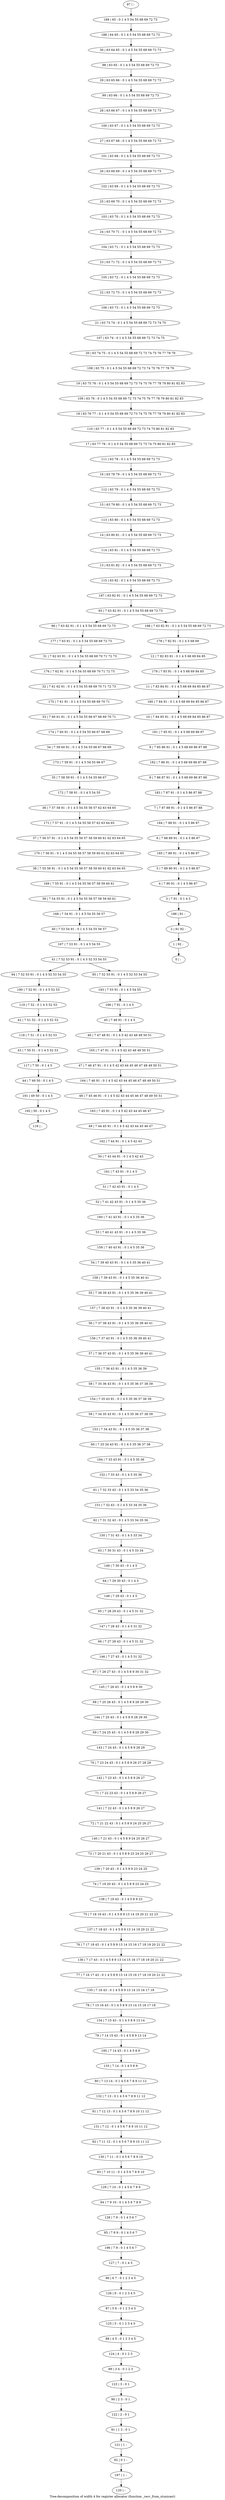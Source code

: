 digraph G {
graph [label="Tree-decomposition of width 4 for register allocator (function _recv_from_stunicast)"]
0[label="0 | : "];
1[label="1 | 92 : "];
2[label="2 | 91 92 : "];
3[label="3 | 7 91 : 0 1 4 5 "];
4[label="4 | 7 90 91 : 0 1 4 5 86 87 "];
5[label="5 | 7 89 90 91 : 0 1 4 5 86 87 "];
6[label="6 | 7 88 89 91 : 0 1 4 5 86 87 "];
7[label="7 | 7 87 88 91 : 0 1 4 5 86 87 88 "];
8[label="8 | 7 86 87 91 : 0 1 4 5 68 69 86 87 88 "];
9[label="9 | 7 85 86 91 : 0 1 4 5 68 69 86 87 88 "];
10[label="10 | 7 84 85 91 : 0 1 4 5 68 69 84 85 86 87 "];
11[label="11 | 7 83 84 91 : 0 1 4 5 68 69 84 85 86 87 "];
12[label="12 | 7 82 83 91 : 0 1 4 5 68 69 84 85 "];
13[label="13 | 63 81 82 : 0 1 4 5 54 55 68 69 72 73 "];
14[label="14 | 63 80 81 : 0 1 4 5 54 55 68 69 72 73 "];
15[label="15 | 63 79 80 : 0 1 4 5 54 55 68 69 72 73 "];
16[label="16 | 63 78 79 : 0 1 4 5 54 55 68 69 72 73 "];
17[label="17 | 63 77 78 : 0 1 4 5 54 55 68 69 72 73 74 75 80 81 82 83 "];
18[label="18 | 63 76 77 : 0 1 4 5 54 55 68 69 72 73 74 75 76 77 78 79 80 81 82 83 "];
19[label="19 | 63 75 76 : 0 1 4 5 54 55 68 69 72 73 74 75 76 77 78 79 80 81 82 83 "];
20[label="20 | 63 74 75 : 0 1 4 5 54 55 68 69 72 73 74 75 76 77 78 79 "];
21[label="21 | 63 73 74 : 0 1 4 5 54 55 68 69 72 73 74 75 "];
22[label="22 | 63 72 73 : 0 1 4 5 54 55 68 69 72 73 "];
23[label="23 | 63 71 72 : 0 1 4 5 54 55 68 69 72 73 "];
24[label="24 | 63 70 71 : 0 1 4 5 54 55 68 69 72 73 "];
25[label="25 | 63 69 70 : 0 1 4 5 54 55 68 69 72 73 "];
26[label="26 | 63 68 69 : 0 1 4 5 54 55 68 69 72 73 "];
27[label="27 | 63 67 68 : 0 1 4 5 54 55 68 69 72 73 "];
28[label="28 | 63 66 67 : 0 1 4 5 54 55 68 69 72 73 "];
29[label="29 | 63 65 66 : 0 1 4 5 54 55 68 69 72 73 "];
30[label="30 | 63 64 65 : 0 1 4 5 54 55 68 69 72 73 "];
31[label="31 | 7 62 63 91 : 0 1 4 5 54 55 68 69 70 71 72 73 "];
32[label="32 | 7 61 62 91 : 0 1 4 5 54 55 68 69 70 71 72 73 "];
33[label="33 | 7 60 61 91 : 0 1 4 5 54 55 66 67 68 69 70 71 "];
34[label="34 | 7 59 60 91 : 0 1 4 5 54 55 66 67 68 69 "];
35[label="35 | 7 58 59 91 : 0 1 4 5 54 55 66 67 "];
36[label="36 | 7 57 58 91 : 0 1 4 5 54 55 56 57 62 63 64 65 "];
37[label="37 | 7 56 57 91 : 0 1 4 5 54 55 56 57 58 59 60 61 62 63 64 65 "];
38[label="38 | 7 55 56 91 : 0 1 4 5 54 55 56 57 58 59 60 61 62 63 64 65 "];
39[label="39 | 7 54 55 91 : 0 1 4 5 54 55 56 57 58 59 60 61 "];
40[label="40 | 7 53 54 91 : 0 1 4 5 54 55 56 57 "];
41[label="41 | 7 52 53 91 : 0 1 4 5 52 53 54 55 "];
42[label="42 | 7 51 52 : 0 1 4 5 52 53 "];
43[label="43 | 7 50 51 : 0 1 4 5 52 53 "];
44[label="44 | 7 49 50 : 0 1 4 5 "];
45[label="45 | 7 48 91 : 0 1 4 5 "];
46[label="46 | 7 47 48 91 : 0 1 4 5 42 43 48 49 50 51 "];
47[label="47 | 7 46 47 91 : 0 1 4 5 42 43 44 45 46 47 48 49 50 51 "];
48[label="48 | 7 45 46 91 : 0 1 4 5 42 43 44 45 46 47 48 49 50 51 "];
49[label="49 | 7 44 45 91 : 0 1 4 5 42 43 44 45 46 47 "];
50[label="50 | 7 43 44 91 : 0 1 4 5 42 43 "];
51[label="51 | 7 42 43 91 : 0 1 4 5 "];
52[label="52 | 7 41 42 43 91 : 0 1 4 5 35 36 "];
53[label="53 | 7 40 41 43 91 : 0 1 4 5 35 36 "];
54[label="54 | 7 39 40 43 91 : 0 1 4 5 35 36 40 41 "];
55[label="55 | 7 38 39 43 91 : 0 1 4 5 35 36 39 40 41 "];
56[label="56 | 7 37 38 43 91 : 0 1 4 5 35 36 39 40 41 "];
57[label="57 | 7 36 37 43 91 : 0 1 4 5 35 36 39 40 41 "];
58[label="58 | 7 35 36 43 91 : 0 1 4 5 35 36 37 38 39 "];
59[label="59 | 7 34 35 43 91 : 0 1 4 5 35 36 37 38 39 "];
60[label="60 | 7 33 34 43 91 : 0 1 4 5 35 36 37 38 "];
61[label="61 | 7 32 33 43 : 0 1 4 5 33 34 35 36 "];
62[label="62 | 7 31 32 43 : 0 1 4 5 33 34 35 36 "];
63[label="63 | 7 30 31 43 : 0 1 4 5 33 34 "];
64[label="64 | 7 29 30 43 : 0 1 4 5 "];
65[label="65 | 7 28 29 43 : 0 1 4 5 31 32 "];
66[label="66 | 7 27 28 43 : 0 1 4 5 31 32 "];
67[label="67 | 7 26 27 43 : 0 1 4 5 8 9 30 31 32 "];
68[label="68 | 7 25 26 43 : 0 1 4 5 8 9 28 29 30 "];
69[label="69 | 7 24 25 43 : 0 1 4 5 8 9 28 29 30 "];
70[label="70 | 7 23 24 43 : 0 1 4 5 8 9 26 27 28 29 "];
71[label="71 | 7 22 23 43 : 0 1 4 5 8 9 26 27 "];
72[label="72 | 7 21 22 43 : 0 1 4 5 8 9 24 25 26 27 "];
73[label="73 | 7 20 21 43 : 0 1 4 5 8 9 23 24 25 26 27 "];
74[label="74 | 7 19 20 43 : 0 1 4 5 8 9 23 24 25 "];
75[label="75 | 7 18 19 43 : 0 1 4 5 8 9 13 14 19 20 21 22 23 "];
76[label="76 | 7 17 18 43 : 0 1 4 5 8 9 13 14 15 16 17 18 19 20 21 22 "];
77[label="77 | 7 16 17 43 : 0 1 4 5 8 9 13 14 15 16 17 18 19 20 21 22 "];
78[label="78 | 7 15 16 43 : 0 1 4 5 8 9 13 14 15 16 17 18 "];
79[label="79 | 7 14 15 43 : 0 1 4 5 8 9 13 14 "];
80[label="80 | 7 13 14 : 0 1 4 5 6 7 8 9 11 12 "];
81[label="81 | 7 12 13 : 0 1 4 5 6 7 8 9 10 11 12 "];
82[label="82 | 7 11 12 : 0 1 4 5 6 7 8 9 10 11 12 "];
83[label="83 | 7 10 11 : 0 1 4 5 6 7 8 9 10 "];
84[label="84 | 7 9 10 : 0 1 4 5 6 7 8 9 "];
85[label="85 | 7 8 9 : 0 1 4 5 6 7 "];
86[label="86 | 6 7 : 0 1 2 3 4 5 "];
87[label="87 | 5 6 : 0 1 2 3 4 5 "];
88[label="88 | 4 5 : 0 1 2 3 4 5 "];
89[label="89 | 3 4 : 0 1 2 3 "];
90[label="90 | 2 3 : 0 1 "];
91[label="91 | 1 2 : 0 1 "];
92[label="92 | 0 1 : "];
93[label="93 | 7 63 82 91 : 0 1 4 5 54 55 68 69 72 73 "];
94[label="94 | 7 52 53 91 : 0 1 4 5 52 53 54 55 "];
95[label="95 | 7 52 53 91 : 0 1 4 5 52 53 54 55 "];
96[label="96 | 7 63 82 91 : 0 1 4 5 54 55 68 69 72 73 "];
97[label="97 | : "];
98[label="98 | 63 65 : 0 1 4 5 54 55 68 69 72 73 "];
99[label="99 | 63 66 : 0 1 4 5 54 55 68 69 72 73 "];
100[label="100 | 63 67 : 0 1 4 5 54 55 68 69 72 73 "];
101[label="101 | 63 68 : 0 1 4 5 54 55 68 69 72 73 "];
102[label="102 | 63 69 : 0 1 4 5 54 55 68 69 72 73 "];
103[label="103 | 63 70 : 0 1 4 5 54 55 68 69 72 73 "];
104[label="104 | 63 71 : 0 1 4 5 54 55 68 69 72 73 "];
105[label="105 | 63 72 : 0 1 4 5 54 55 68 69 72 73 "];
106[label="106 | 63 73 : 0 1 4 5 54 55 68 69 72 73 "];
107[label="107 | 63 74 : 0 1 4 5 54 55 68 69 72 73 74 75 "];
108[label="108 | 63 75 : 0 1 4 5 54 55 68 69 72 73 74 75 76 77 78 79 "];
109[label="109 | 63 76 : 0 1 4 5 54 55 68 69 72 73 74 75 76 77 78 79 80 81 82 83 "];
110[label="110 | 63 77 : 0 1 4 5 54 55 68 69 72 73 74 75 80 81 82 83 "];
111[label="111 | 63 78 : 0 1 4 5 54 55 68 69 72 73 "];
112[label="112 | 63 79 : 0 1 4 5 54 55 68 69 72 73 "];
113[label="113 | 63 80 : 0 1 4 5 54 55 68 69 72 73 "];
114[label="114 | 63 81 : 0 1 4 5 54 55 68 69 72 73 "];
115[label="115 | 63 82 : 0 1 4 5 54 55 68 69 72 73 "];
116[label="116 | : "];
117[label="117 | 7 50 : 0 1 4 5 "];
118[label="118 | 7 51 : 0 1 4 5 52 53 "];
119[label="119 | 7 52 : 0 1 4 5 52 53 "];
120[label="120 | : "];
121[label="121 | 1 : "];
122[label="122 | 2 : 0 1 "];
123[label="123 | 3 : 0 1 "];
124[label="124 | 4 : 0 1 2 3 "];
125[label="125 | 5 : 0 1 2 3 4 5 "];
126[label="126 | 6 : 0 1 2 3 4 5 "];
127[label="127 | 7 : 0 1 4 5 "];
128[label="128 | 7 9 : 0 1 4 5 6 7 "];
129[label="129 | 7 10 : 0 1 4 5 6 7 8 9 "];
130[label="130 | 7 11 : 0 1 4 5 6 7 8 9 10 "];
131[label="131 | 7 12 : 0 1 4 5 6 7 8 9 10 11 12 "];
132[label="132 | 7 13 : 0 1 4 5 6 7 8 9 11 12 "];
133[label="133 | 7 14 : 0 1 4 5 8 9 "];
134[label="134 | 7 15 43 : 0 1 4 5 8 9 13 14 "];
135[label="135 | 7 16 43 : 0 1 4 5 8 9 13 14 15 16 17 18 "];
136[label="136 | 7 17 43 : 0 1 4 5 8 9 13 14 15 16 17 18 19 20 21 22 "];
137[label="137 | 7 18 43 : 0 1 4 5 8 9 13 14 19 20 21 22 "];
138[label="138 | 7 19 43 : 0 1 4 5 8 9 23 "];
139[label="139 | 7 20 43 : 0 1 4 5 8 9 23 24 25 "];
140[label="140 | 7 21 43 : 0 1 4 5 8 9 24 25 26 27 "];
141[label="141 | 7 22 43 : 0 1 4 5 8 9 26 27 "];
142[label="142 | 7 23 43 : 0 1 4 5 8 9 26 27 "];
143[label="143 | 7 24 43 : 0 1 4 5 8 9 28 29 "];
144[label="144 | 7 25 43 : 0 1 4 5 8 9 28 29 30 "];
145[label="145 | 7 26 43 : 0 1 4 5 8 9 30 "];
146[label="146 | 7 27 43 : 0 1 4 5 31 32 "];
147[label="147 | 7 28 43 : 0 1 4 5 31 32 "];
148[label="148 | 7 29 43 : 0 1 4 5 "];
149[label="149 | 7 30 43 : 0 1 4 5 "];
150[label="150 | 7 31 43 : 0 1 4 5 33 34 "];
151[label="151 | 7 32 43 : 0 1 4 5 33 34 35 36 "];
152[label="152 | 7 33 43 : 0 1 4 5 35 36 "];
153[label="153 | 7 34 43 91 : 0 1 4 5 35 36 37 38 "];
154[label="154 | 7 35 43 91 : 0 1 4 5 35 36 37 38 39 "];
155[label="155 | 7 36 43 91 : 0 1 4 5 35 36 39 "];
156[label="156 | 7 37 43 91 : 0 1 4 5 35 36 39 40 41 "];
157[label="157 | 7 38 43 91 : 0 1 4 5 35 36 39 40 41 "];
158[label="158 | 7 39 43 91 : 0 1 4 5 35 36 40 41 "];
159[label="159 | 7 40 43 91 : 0 1 4 5 35 36 "];
160[label="160 | 7 41 43 91 : 0 1 4 5 35 36 "];
161[label="161 | 7 43 91 : 0 1 4 5 "];
162[label="162 | 7 44 91 : 0 1 4 5 42 43 "];
163[label="163 | 7 45 91 : 0 1 4 5 42 43 44 45 46 47 "];
164[label="164 | 7 46 91 : 0 1 4 5 42 43 44 45 46 47 48 49 50 51 "];
165[label="165 | 7 47 91 : 0 1 4 5 42 43 48 49 50 51 "];
166[label="166 | 7 91 : 0 1 4 5 "];
167[label="167 | 7 53 91 : 0 1 4 5 54 55 "];
168[label="168 | 7 54 91 : 0 1 4 5 54 55 56 57 "];
169[label="169 | 7 55 91 : 0 1 4 5 54 55 56 57 58 59 60 61 "];
170[label="170 | 7 56 91 : 0 1 4 5 54 55 56 57 58 59 60 61 62 63 64 65 "];
171[label="171 | 7 57 91 : 0 1 4 5 54 55 56 57 62 63 64 65 "];
172[label="172 | 7 58 91 : 0 1 4 5 54 55 "];
173[label="173 | 7 59 91 : 0 1 4 5 54 55 66 67 "];
174[label="174 | 7 60 91 : 0 1 4 5 54 55 66 67 68 69 "];
175[label="175 | 7 61 91 : 0 1 4 5 54 55 68 69 70 71 "];
176[label="176 | 7 62 91 : 0 1 4 5 54 55 68 69 70 71 72 73 "];
177[label="177 | 7 63 91 : 0 1 4 5 54 55 68 69 72 73 "];
178[label="178 | 7 82 91 : 0 1 4 5 68 69 "];
179[label="179 | 7 83 91 : 0 1 4 5 68 69 84 85 "];
180[label="180 | 7 84 91 : 0 1 4 5 68 69 84 85 86 87 "];
181[label="181 | 7 85 91 : 0 1 4 5 68 69 86 87 "];
182[label="182 | 7 86 91 : 0 1 4 5 68 69 86 87 88 "];
183[label="183 | 7 87 91 : 0 1 4 5 86 87 88 "];
184[label="184 | 7 88 91 : 0 1 4 5 86 87 "];
185[label="185 | 7 89 91 : 0 1 4 5 86 87 "];
186[label="186 | 91 : "];
187[label="187 | 63 82 91 : 0 1 4 5 54 55 68 69 72 73 "];
188[label="188 | 64 65 : 0 1 4 5 54 55 68 69 72 73 "];
189[label="189 | 65 : 0 1 4 5 54 55 68 69 72 73 "];
190[label="190 | 7 52 91 : 0 1 4 5 52 53 "];
191[label="191 | 49 50 : 0 1 4 5 "];
192[label="192 | 50 : 0 1 4 5 "];
193[label="193 | 7 53 91 : 0 1 4 5 54 55 "];
194[label="194 | 7 33 43 91 : 0 1 4 5 35 36 "];
195[label="195 | 7 14 43 : 0 1 4 5 8 9 "];
196[label="196 | 7 9 : 0 1 4 5 6 7 "];
197[label="197 | 1 : "];
198[label="198 | 7 63 82 91 : 0 1 4 5 54 55 68 69 72 73 "];
45->46 ;
51->52 ;
41->94 ;
41->95 ;
117->44 ;
43->117 ;
118->43 ;
42->118 ;
119->42 ;
121->92 ;
91->121 ;
122->91 ;
90->122 ;
123->90 ;
89->123 ;
124->89 ;
88->124 ;
125->88 ;
87->125 ;
126->87 ;
86->126 ;
127->86 ;
128->85 ;
84->128 ;
129->84 ;
83->129 ;
130->83 ;
82->130 ;
131->82 ;
81->131 ;
132->81 ;
80->132 ;
133->80 ;
134->79 ;
78->134 ;
135->78 ;
77->135 ;
136->77 ;
76->136 ;
137->76 ;
75->137 ;
138->75 ;
74->138 ;
139->74 ;
73->139 ;
140->73 ;
72->140 ;
141->72 ;
71->141 ;
142->71 ;
70->142 ;
143->70 ;
69->143 ;
144->69 ;
68->144 ;
145->68 ;
67->145 ;
146->67 ;
66->146 ;
147->66 ;
65->147 ;
148->65 ;
64->148 ;
149->64 ;
63->149 ;
150->63 ;
62->150 ;
151->62 ;
61->151 ;
152->61 ;
153->60 ;
59->153 ;
154->59 ;
58->154 ;
155->58 ;
57->155 ;
156->57 ;
56->156 ;
157->56 ;
55->157 ;
158->55 ;
54->158 ;
159->54 ;
53->159 ;
160->53 ;
52->160 ;
161->51 ;
50->161 ;
162->50 ;
49->162 ;
163->49 ;
48->163 ;
164->48 ;
47->164 ;
165->47 ;
46->165 ;
166->45 ;
167->41 ;
40->167 ;
168->40 ;
39->168 ;
169->39 ;
38->169 ;
170->38 ;
37->170 ;
171->37 ;
36->171 ;
172->36 ;
35->172 ;
173->35 ;
34->173 ;
174->34 ;
33->174 ;
175->33 ;
32->175 ;
176->32 ;
31->176 ;
177->31 ;
96->177 ;
190->119 ;
94->190 ;
44->191 ;
192->116 ;
191->192 ;
193->166 ;
95->193 ;
194->152 ;
60->194 ;
195->133 ;
79->195 ;
196->127 ;
85->196 ;
197->120 ;
92->197 ;
97->189 ;
189->188 ;
188->30 ;
30->98 ;
98->29 ;
29->99 ;
99->28 ;
28->100 ;
100->27 ;
27->101 ;
101->26 ;
26->102 ;
102->25 ;
25->103 ;
103->24 ;
24->104 ;
104->23 ;
23->105 ;
105->22 ;
22->106 ;
106->21 ;
21->107 ;
107->20 ;
20->108 ;
108->19 ;
19->109 ;
109->18 ;
18->110 ;
110->17 ;
17->111 ;
111->16 ;
16->112 ;
112->15 ;
15->113 ;
113->14 ;
14->114 ;
114->13 ;
13->115 ;
115->187 ;
187->93 ;
178->12 ;
12->179 ;
179->11 ;
11->180 ;
180->10 ;
10->181 ;
181->9 ;
9->182 ;
182->8 ;
8->183 ;
183->7 ;
7->184 ;
184->6 ;
6->185 ;
185->5 ;
5->4 ;
4->3 ;
3->186 ;
186->2 ;
2->1 ;
1->0 ;
198->178 ;
93->96 ;
93->198 ;
}

